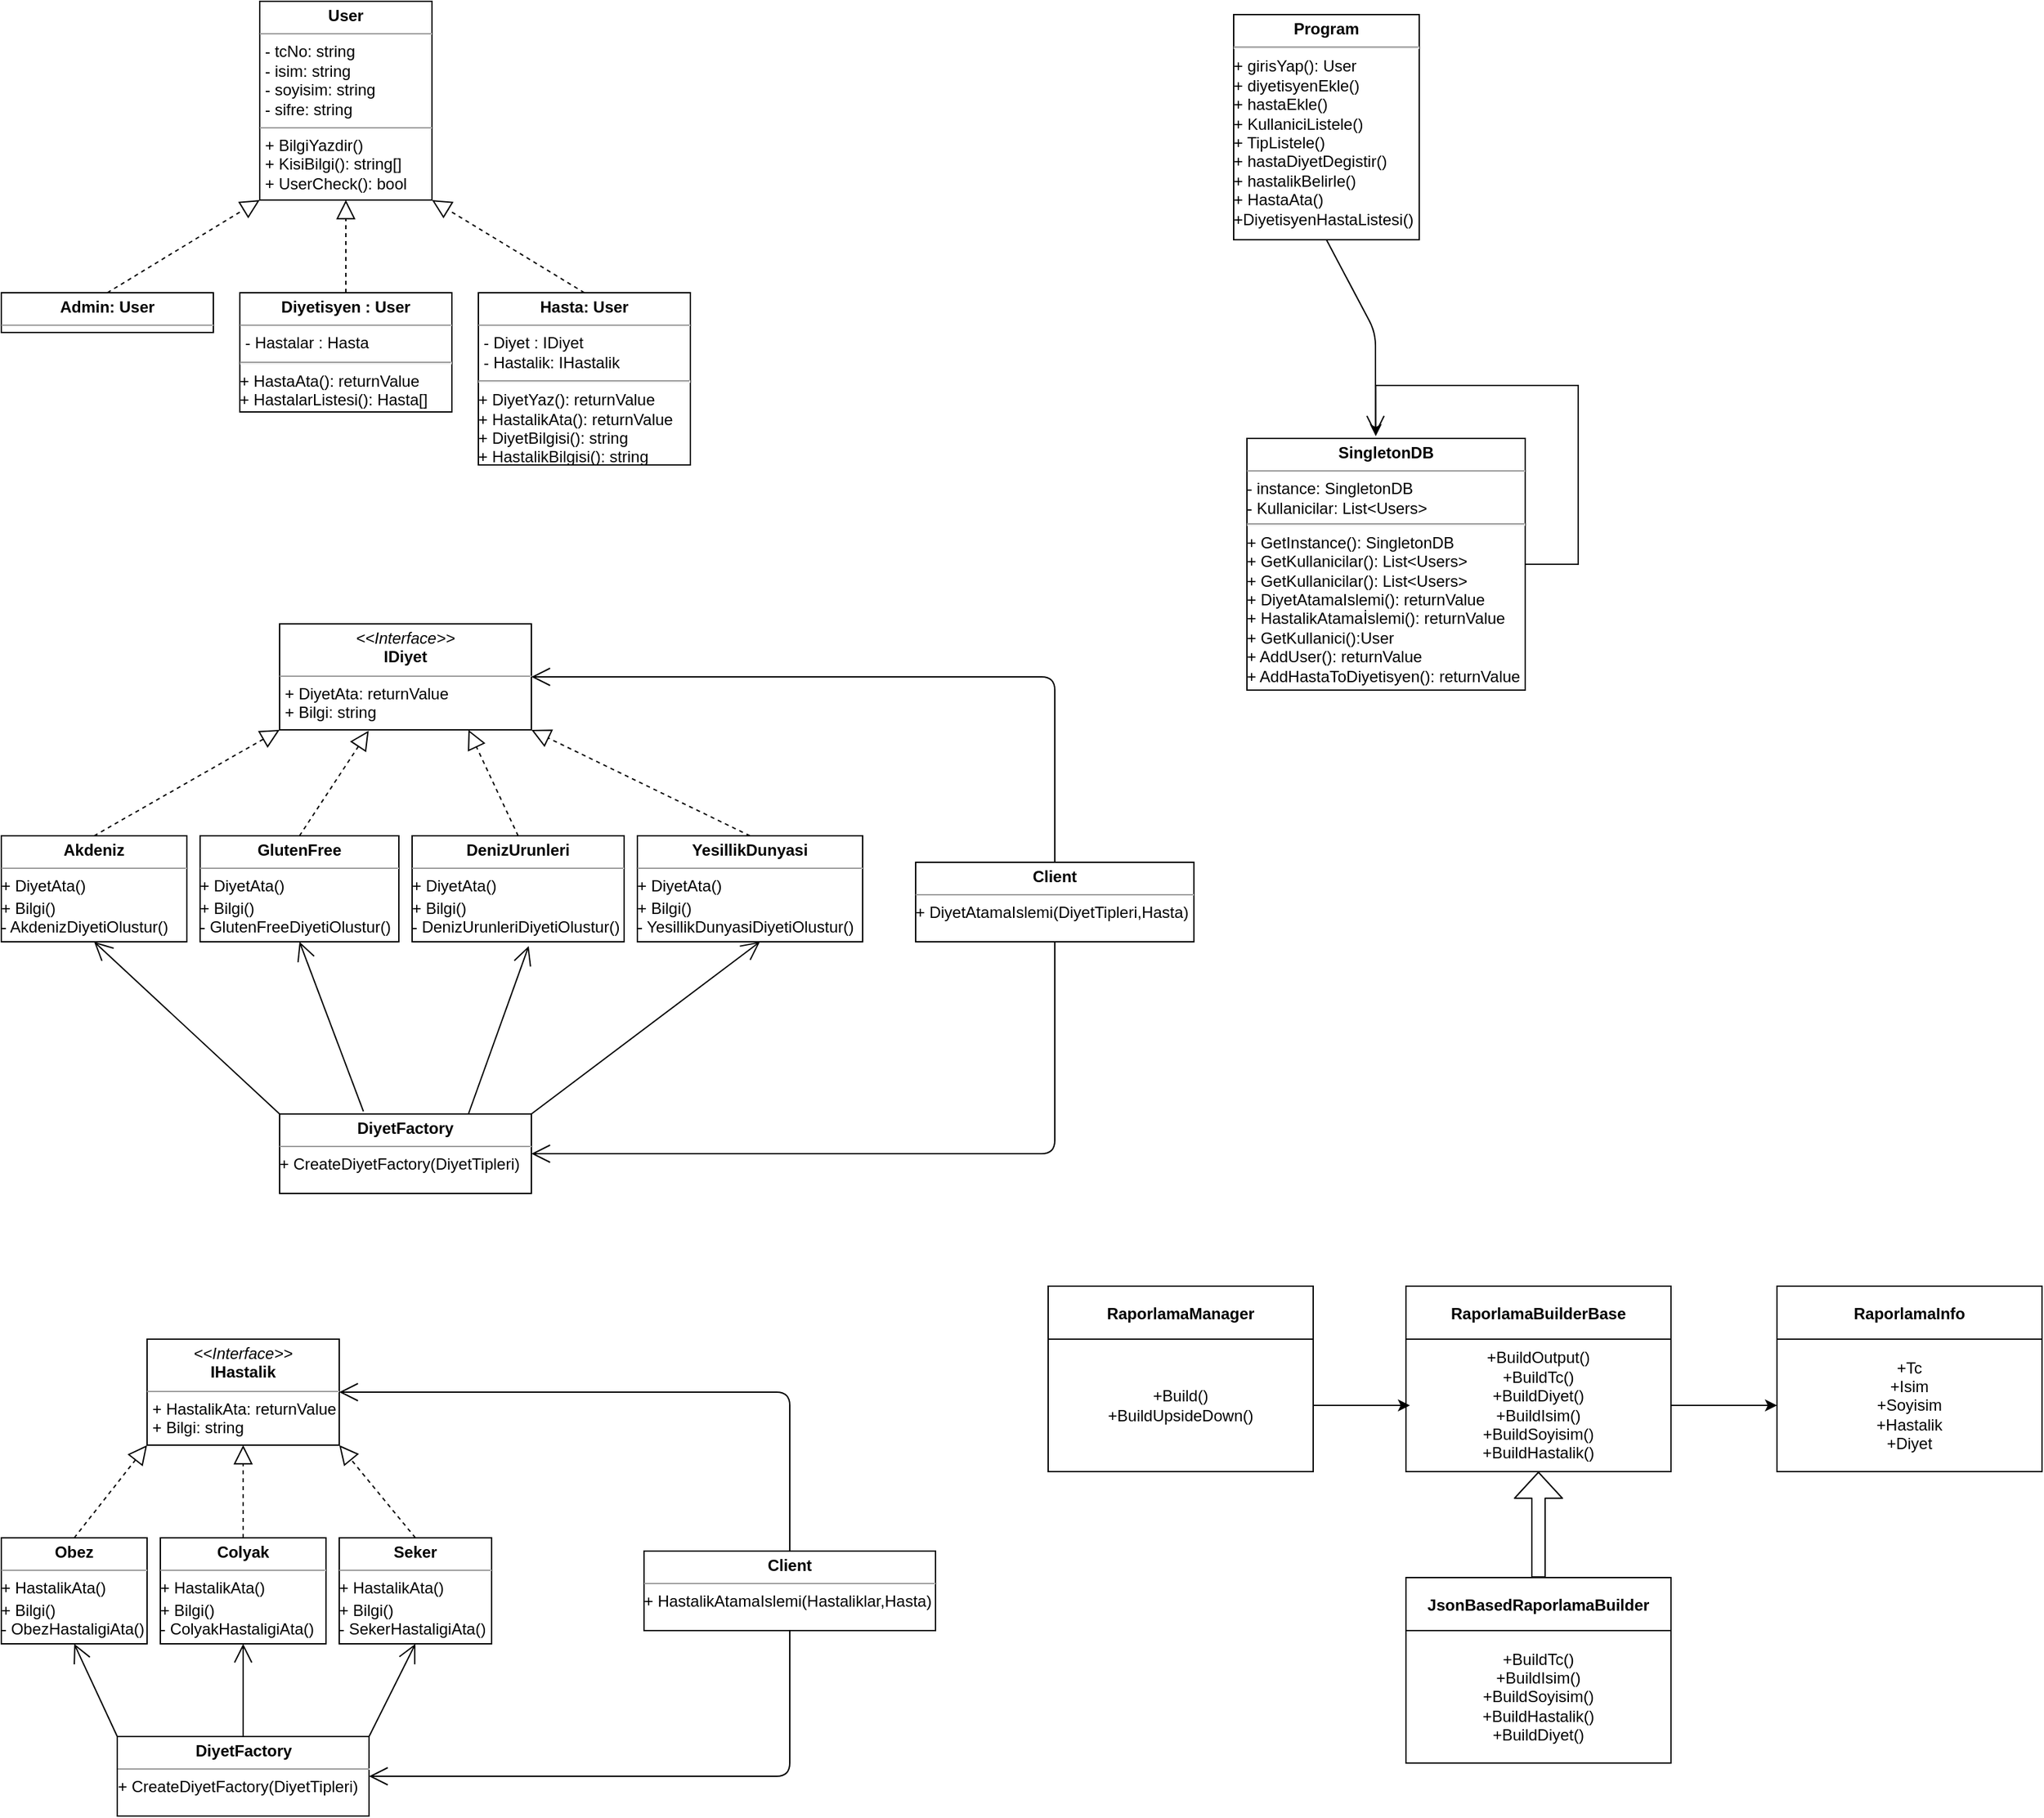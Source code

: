 <mxfile version="14.6.13" type="device"><diagram name="Page-1" id="929967ad-93f9-6ef4-fab6-5d389245f69c"><mxGraphModel dx="2370" dy="1370" grid="1" gridSize="10" guides="1" tooltips="1" connect="1" arrows="1" fold="1" page="1" pageScale="1.5" pageWidth="1169" pageHeight="826" background="none" math="0" shadow="0"><root><mxCell id="0" style=";html=1;"/><mxCell id="1" style=";html=1;" parent="0"/><mxCell id="cmDqE81r5rBGS5eHhXOC-22" value="&lt;p style=&quot;margin: 0px ; margin-top: 4px ; text-align: center&quot;&gt;&lt;span style=&quot;font-weight: 700 ; text-align: left&quot;&gt;Admin: User&lt;/span&gt;&lt;br&gt;&lt;/p&gt;&lt;hr size=&quot;1&quot;&gt;&lt;p style=&quot;margin: 0px ; margin-left: 4px&quot;&gt;&lt;br&gt;&lt;/p&gt;" style="verticalAlign=top;align=left;overflow=fill;fontSize=12;fontFamily=Helvetica;html=1;" parent="1" vertex="1"><mxGeometry x="20" y="230" width="160" height="30" as="geometry"/></mxCell><mxCell id="cmDqE81r5rBGS5eHhXOC-23" value="&lt;p style=&quot;margin: 0px ; margin-top: 4px ; text-align: center&quot;&gt;&lt;b&gt;User&lt;/b&gt;&lt;/p&gt;&lt;hr size=&quot;1&quot;&gt;&lt;p style=&quot;margin: 0px ; margin-left: 4px&quot;&gt;- tcNo: string&lt;br&gt;- isim: string&lt;/p&gt;&lt;p style=&quot;margin: 0px ; margin-left: 4px&quot;&gt;- soyisim: string&lt;br&gt;- sifre: string&lt;/p&gt;&lt;hr size=&quot;1&quot;&gt;&lt;p style=&quot;margin: 0px ; margin-left: 4px&quot;&gt;+ BilgiYazdir()&lt;/p&gt;&lt;p style=&quot;margin: 0px ; margin-left: 4px&quot;&gt;+ KisiBilgi(): string[]&lt;/p&gt;&lt;p style=&quot;margin: 0px ; margin-left: 4px&quot;&gt;+ UserCheck(): bool&lt;/p&gt;" style="verticalAlign=top;align=left;overflow=fill;fontSize=12;fontFamily=Helvetica;html=1;" parent="1" vertex="1"><mxGeometry x="215" y="10" width="130" height="150" as="geometry"/></mxCell><mxCell id="cmDqE81r5rBGS5eHhXOC-27" value="&lt;p style=&quot;margin: 0px ; margin-top: 4px ; text-align: center&quot;&gt;&lt;span style=&quot;font-weight: 700 ; text-align: left&quot;&gt;Diyetisyen : User&lt;/span&gt;&lt;br&gt;&lt;/p&gt;&lt;hr size=&quot;1&quot;&gt;&lt;p style=&quot;margin: 0px ; margin-left: 4px&quot;&gt;- Hastalar : Hasta&lt;/p&gt;&lt;hr&gt;+ HastaAta(): returnValue&lt;br&gt;+ HastalarListesi(): Hasta[]" style="verticalAlign=top;align=left;overflow=fill;fontSize=12;fontFamily=Helvetica;html=1;" parent="1" vertex="1"><mxGeometry x="200" y="230" width="160" height="90" as="geometry"/></mxCell><mxCell id="cmDqE81r5rBGS5eHhXOC-29" value="&lt;p style=&quot;margin: 0px ; margin-top: 4px ; text-align: center&quot;&gt;&lt;span style=&quot;font-weight: 700 ; text-align: left&quot;&gt;Hasta: User&lt;/span&gt;&lt;br&gt;&lt;/p&gt;&lt;hr size=&quot;1&quot;&gt;&lt;p style=&quot;margin: 0px ; margin-left: 4px&quot;&gt;- Diyet : IDiyet&lt;/p&gt;&lt;p style=&quot;margin: 0px ; margin-left: 4px&quot;&gt;- Hastalik: IHastalik&lt;/p&gt;&lt;hr&gt;+ DiyetYaz(): returnValue&lt;br&gt;+ HastalikAta(): returnValue&lt;br&gt;+ DiyetBilgisi(): string&lt;br&gt;+ HastalikBilgisi(): string" style="verticalAlign=top;align=left;overflow=fill;fontSize=12;fontFamily=Helvetica;html=1;" parent="1" vertex="1"><mxGeometry x="380" y="230" width="160" height="130" as="geometry"/></mxCell><mxCell id="cmDqE81r5rBGS5eHhXOC-32" value="&lt;p style=&quot;margin: 0px ; margin-top: 4px ; text-align: center&quot;&gt;&lt;i&gt;&amp;lt;&amp;lt;Interface&amp;gt;&amp;gt;&lt;/i&gt;&lt;br&gt;&lt;b&gt;IDiyet&lt;/b&gt;&lt;/p&gt;&lt;hr size=&quot;1&quot;&gt;&lt;p style=&quot;margin: 0px ; margin-left: 4px&quot;&gt;+ DiyetAta: returnValue&lt;/p&gt;&lt;p style=&quot;margin: 0px ; margin-left: 4px&quot;&gt;+ Bilgi: string&lt;/p&gt;&lt;hr&gt;" style="verticalAlign=top;align=left;overflow=fill;fontSize=12;fontFamily=Helvetica;html=1;" parent="1" vertex="1"><mxGeometry x="230" y="480" width="190" height="80" as="geometry"/></mxCell><mxCell id="S2jFtaK7gUKZFkBjEnfF-1" value="&lt;p style=&quot;margin: 0px ; margin-top: 4px ; text-align: center&quot;&gt;&lt;b&gt;Akdeniz&lt;/b&gt;&lt;/p&gt;&lt;hr size=&quot;1&quot;&gt;&lt;div style=&quot;height: 2px&quot;&gt;+ DiyetAta()&lt;br&gt;&lt;/div&gt;&lt;div style=&quot;height: 2px&quot;&gt;&lt;br&gt;+ Bilgi()&lt;br&gt;- AkdenizDiyetiOlustur()&lt;/div&gt;" style="verticalAlign=top;align=left;overflow=fill;fontSize=12;fontFamily=Helvetica;html=1;" parent="1" vertex="1"><mxGeometry x="20" y="640" width="140" height="80" as="geometry"/></mxCell><mxCell id="S2jFtaK7gUKZFkBjEnfF-3" value="" style="endArrow=block;dashed=1;endFill=0;endSize=12;html=1;exitX=0.5;exitY=0;exitDx=0;exitDy=0;entryX=0;entryY=1;entryDx=0;entryDy=0;" parent="1" source="S2jFtaK7gUKZFkBjEnfF-1" target="cmDqE81r5rBGS5eHhXOC-32" edge="1"><mxGeometry width="160" relative="1" as="geometry"><mxPoint x="190" y="610" as="sourcePoint"/><mxPoint x="100" y="600" as="targetPoint"/></mxGeometry></mxCell><mxCell id="S2jFtaK7gUKZFkBjEnfF-4" value="" style="endArrow=block;dashed=1;endFill=0;endSize=12;html=1;exitX=0.5;exitY=0;exitDx=0;exitDy=0;entryX=0;entryY=1;entryDx=0;entryDy=0;" parent="1" source="cmDqE81r5rBGS5eHhXOC-22" target="cmDqE81r5rBGS5eHhXOC-23" edge="1"><mxGeometry width="160" relative="1" as="geometry"><mxPoint x="120" y="470" as="sourcePoint"/><mxPoint x="130" y="430" as="targetPoint"/></mxGeometry></mxCell><mxCell id="S2jFtaK7gUKZFkBjEnfF-5" value="" style="endArrow=block;dashed=1;endFill=0;endSize=12;html=1;exitX=0.5;exitY=0;exitDx=0;exitDy=0;entryX=0.5;entryY=1;entryDx=0;entryDy=0;" parent="1" source="cmDqE81r5rBGS5eHhXOC-27" target="cmDqE81r5rBGS5eHhXOC-23" edge="1"><mxGeometry width="160" relative="1" as="geometry"><mxPoint x="130" y="480" as="sourcePoint"/><mxPoint x="140" y="440" as="targetPoint"/></mxGeometry></mxCell><mxCell id="S2jFtaK7gUKZFkBjEnfF-6" value="" style="endArrow=block;dashed=1;endFill=0;endSize=12;html=1;exitX=0.5;exitY=0;exitDx=0;exitDy=0;entryX=1;entryY=1;entryDx=0;entryDy=0;" parent="1" source="cmDqE81r5rBGS5eHhXOC-29" target="cmDqE81r5rBGS5eHhXOC-23" edge="1"><mxGeometry width="160" relative="1" as="geometry"><mxPoint x="140" y="490" as="sourcePoint"/><mxPoint x="150" y="450" as="targetPoint"/></mxGeometry></mxCell><mxCell id="S2jFtaK7gUKZFkBjEnfF-7" value="&lt;p style=&quot;margin: 0px ; margin-top: 4px ; text-align: center&quot;&gt;&lt;b&gt;GlutenFree&lt;/b&gt;&lt;/p&gt;&lt;hr size=&quot;1&quot;&gt;&lt;div style=&quot;height: 2px&quot;&gt;+ DiyetAta()&lt;br&gt;&lt;/div&gt;&lt;div style=&quot;height: 2px&quot;&gt;&lt;br&gt;+ Bilgi()&lt;br&gt;- GlutenFreeDiyetiOlustur()&lt;/div&gt;" style="verticalAlign=top;align=left;overflow=fill;fontSize=12;fontFamily=Helvetica;html=1;" parent="1" vertex="1"><mxGeometry x="170" y="640" width="150" height="80" as="geometry"/></mxCell><mxCell id="S2jFtaK7gUKZFkBjEnfF-8" value="" style="endArrow=block;dashed=1;endFill=0;endSize=12;html=1;exitX=0.5;exitY=0;exitDx=0;exitDy=0;entryX=0.354;entryY=1.008;entryDx=0;entryDy=0;entryPerimeter=0;" parent="1" source="S2jFtaK7gUKZFkBjEnfF-7" target="cmDqE81r5rBGS5eHhXOC-32" edge="1"><mxGeometry width="160" relative="1" as="geometry"><mxPoint x="340" y="610" as="sourcePoint"/><mxPoint x="250" y="600" as="targetPoint"/></mxGeometry></mxCell><mxCell id="S2jFtaK7gUKZFkBjEnfF-9" value="&lt;p style=&quot;margin: 0px ; margin-top: 4px ; text-align: center&quot;&gt;&lt;b&gt;DenizUrunleri&lt;/b&gt;&lt;/p&gt;&lt;hr size=&quot;1&quot;&gt;&lt;div style=&quot;height: 2px&quot;&gt;+ DiyetAta()&lt;br&gt;&lt;/div&gt;&lt;div style=&quot;height: 2px&quot;&gt;&lt;br&gt;+ Bilgi()&lt;br&gt;- DenizUrunleriDiyetiOlustur()&lt;/div&gt;" style="verticalAlign=top;align=left;overflow=fill;fontSize=12;fontFamily=Helvetica;html=1;" parent="1" vertex="1"><mxGeometry x="330" y="640" width="160" height="80" as="geometry"/></mxCell><mxCell id="S2jFtaK7gUKZFkBjEnfF-10" value="" style="endArrow=block;dashed=1;endFill=0;endSize=12;html=1;exitX=0.5;exitY=0;exitDx=0;exitDy=0;entryX=0.75;entryY=1;entryDx=0;entryDy=0;" parent="1" source="S2jFtaK7gUKZFkBjEnfF-9" target="cmDqE81r5rBGS5eHhXOC-32" edge="1"><mxGeometry width="160" relative="1" as="geometry"><mxPoint x="490" y="610" as="sourcePoint"/><mxPoint x="360" y="590" as="targetPoint"/></mxGeometry></mxCell><mxCell id="S2jFtaK7gUKZFkBjEnfF-11" value="&lt;p style=&quot;margin: 0px ; margin-top: 4px ; text-align: center&quot;&gt;&lt;b&gt;YesillikDunyasi&lt;/b&gt;&lt;/p&gt;&lt;hr size=&quot;1&quot;&gt;&lt;div style=&quot;height: 2px&quot;&gt;+ DiyetAta()&lt;br&gt;&lt;/div&gt;&lt;br&gt;+ Bilgi()&lt;div style=&quot;height: 2px&quot;&gt;- YesillikDunyasiDiyetiOlustur()&lt;/div&gt;" style="verticalAlign=top;align=left;overflow=fill;fontSize=12;fontFamily=Helvetica;html=1;" parent="1" vertex="1"><mxGeometry x="500" y="640" width="170" height="80" as="geometry"/></mxCell><mxCell id="S2jFtaK7gUKZFkBjEnfF-12" value="" style="endArrow=block;dashed=1;endFill=0;endSize=12;html=1;exitX=0.5;exitY=0;exitDx=0;exitDy=0;entryX=1;entryY=1;entryDx=0;entryDy=0;" parent="1" source="S2jFtaK7gUKZFkBjEnfF-11" target="cmDqE81r5rBGS5eHhXOC-32" edge="1"><mxGeometry width="160" relative="1" as="geometry"><mxPoint x="640" y="610" as="sourcePoint"/><mxPoint x="550" y="600" as="targetPoint"/></mxGeometry></mxCell><mxCell id="S2jFtaK7gUKZFkBjEnfF-21" value="&lt;p style=&quot;margin: 0px ; margin-top: 4px ; text-align: center&quot;&gt;&lt;b&gt;DiyetFactory&lt;/b&gt;&lt;/p&gt;&lt;hr size=&quot;1&quot;&gt;&lt;div style=&quot;height: 2px&quot;&gt;+&amp;nbsp;CreateDiyetFactory(DiyetTipleri)&lt;/div&gt;" style="verticalAlign=top;align=left;overflow=fill;fontSize=12;fontFamily=Helvetica;html=1;" parent="1" vertex="1"><mxGeometry x="230" y="850" width="190" height="60" as="geometry"/></mxCell><mxCell id="S2jFtaK7gUKZFkBjEnfF-22" value="" style="endArrow=open;endFill=1;endSize=12;html=1;exitX=1;exitY=0;exitDx=0;exitDy=0;entryX=0.544;entryY=1;entryDx=0;entryDy=0;entryPerimeter=0;" parent="1" source="S2jFtaK7gUKZFkBjEnfF-21" target="S2jFtaK7gUKZFkBjEnfF-11" edge="1"><mxGeometry width="160" relative="1" as="geometry"><mxPoint x="340" y="770" as="sourcePoint"/><mxPoint x="570" y="740" as="targetPoint"/></mxGeometry></mxCell><mxCell id="S2jFtaK7gUKZFkBjEnfF-23" value="" style="endArrow=open;endFill=1;endSize=12;html=1;exitX=0.75;exitY=0;exitDx=0;exitDy=0;entryX=0.55;entryY=1.04;entryDx=0;entryDy=0;entryPerimeter=0;" parent="1" source="S2jFtaK7gUKZFkBjEnfF-21" target="S2jFtaK7gUKZFkBjEnfF-9" edge="1"><mxGeometry width="160" relative="1" as="geometry"><mxPoint x="349.63" y="856.4" as="sourcePoint"/><mxPoint x="510" y="780" as="targetPoint"/></mxGeometry></mxCell><mxCell id="S2jFtaK7gUKZFkBjEnfF-24" value="" style="endArrow=open;endFill=1;endSize=12;html=1;exitX=0.333;exitY=-0.033;exitDx=0;exitDy=0;exitPerimeter=0;entryX=0.5;entryY=1;entryDx=0;entryDy=0;" parent="1" source="S2jFtaK7gUKZFkBjEnfF-21" target="S2jFtaK7gUKZFkBjEnfF-7" edge="1"><mxGeometry width="160" relative="1" as="geometry"><mxPoint x="359.63" y="866.4" as="sourcePoint"/><mxPoint x="520" y="790" as="targetPoint"/></mxGeometry></mxCell><mxCell id="S2jFtaK7gUKZFkBjEnfF-25" value="" style="endArrow=open;endFill=1;endSize=12;html=1;exitX=0;exitY=0;exitDx=0;exitDy=0;entryX=0.5;entryY=1;entryDx=0;entryDy=0;" parent="1" source="S2jFtaK7gUKZFkBjEnfF-21" target="S2jFtaK7gUKZFkBjEnfF-1" edge="1"><mxGeometry width="160" relative="1" as="geometry"><mxPoint x="369.63" y="876.4" as="sourcePoint"/><mxPoint x="530" y="800" as="targetPoint"/></mxGeometry></mxCell><mxCell id="S2jFtaK7gUKZFkBjEnfF-26" value="&lt;p style=&quot;margin: 0px ; margin-top: 4px ; text-align: center&quot;&gt;&lt;b&gt;Client&lt;/b&gt;&lt;/p&gt;&lt;hr size=&quot;1&quot;&gt;&lt;div style=&quot;height: 2px&quot;&gt;+ DiyetAtamaIslemi(DiyetTipleri,Hasta)&lt;/div&gt;" style="verticalAlign=top;align=left;overflow=fill;fontSize=12;fontFamily=Helvetica;html=1;" parent="1" vertex="1"><mxGeometry x="710" y="660" width="210" height="60" as="geometry"/></mxCell><mxCell id="S2jFtaK7gUKZFkBjEnfF-27" value="" style="endArrow=open;endFill=1;endSize=12;html=1;exitX=0.5;exitY=1;exitDx=0;exitDy=0;entryX=1;entryY=0.5;entryDx=0;entryDy=0;" parent="1" source="S2jFtaK7gUKZFkBjEnfF-26" target="S2jFtaK7gUKZFkBjEnfF-21" edge="1"><mxGeometry width="160" relative="1" as="geometry"><mxPoint x="240" y="860" as="sourcePoint"/><mxPoint x="430" y="880" as="targetPoint"/><Array as="points"><mxPoint x="815" y="880"/></Array></mxGeometry></mxCell><mxCell id="S2jFtaK7gUKZFkBjEnfF-28" value="" style="endArrow=open;endFill=1;endSize=12;html=1;entryX=1;entryY=0.5;entryDx=0;entryDy=0;exitX=0.5;exitY=0;exitDx=0;exitDy=0;" parent="1" source="S2jFtaK7gUKZFkBjEnfF-26" target="cmDqE81r5rBGS5eHhXOC-32" edge="1"><mxGeometry width="160" relative="1" as="geometry"><mxPoint x="430" y="660" as="sourcePoint"/><mxPoint x="590" y="660" as="targetPoint"/><Array as="points"><mxPoint x="815" y="520"/></Array></mxGeometry></mxCell><mxCell id="-b93ThK0uO-nIYH5hj7f-1" value="&lt;p style=&quot;margin: 0px ; margin-top: 4px ; text-align: center&quot;&gt;&lt;i&gt;&amp;lt;&amp;lt;Interface&amp;gt;&amp;gt;&lt;/i&gt;&lt;br&gt;&lt;b&gt;IHastalik&lt;/b&gt;&lt;/p&gt;&lt;hr size=&quot;1&quot;&gt;&lt;p style=&quot;margin: 0px ; margin-left: 4px&quot;&gt;+ HastalikAta: returnValue&lt;/p&gt;&lt;p style=&quot;margin: 0px ; margin-left: 4px&quot;&gt;+ Bilgi: string&lt;/p&gt;&lt;hr&gt;" style="verticalAlign=top;align=left;overflow=fill;fontSize=12;fontFamily=Helvetica;html=1;" parent="1" vertex="1"><mxGeometry x="130" y="1020" width="145" height="80" as="geometry"/></mxCell><mxCell id="-b93ThK0uO-nIYH5hj7f-3" value="&lt;p style=&quot;margin: 0px ; margin-top: 4px ; text-align: center&quot;&gt;&lt;b&gt;Obez&lt;/b&gt;&lt;/p&gt;&lt;hr size=&quot;1&quot;&gt;&lt;div style=&quot;height: 2px&quot;&gt;+ HastalikAta()&lt;br&gt;&lt;/div&gt;&lt;div style=&quot;height: 2px&quot;&gt;&lt;br&gt;+ Bilgi()&lt;br&gt;- ObezHastaligiAta()&lt;/div&gt;" style="verticalAlign=top;align=left;overflow=fill;fontSize=12;fontFamily=Helvetica;html=1;" parent="1" vertex="1"><mxGeometry x="20" y="1170" width="110" height="80" as="geometry"/></mxCell><mxCell id="-b93ThK0uO-nIYH5hj7f-4" value="" style="endArrow=block;dashed=1;endFill=0;endSize=12;html=1;exitX=0.5;exitY=0;exitDx=0;exitDy=0;entryX=0;entryY=1;entryDx=0;entryDy=0;" parent="1" source="-b93ThK0uO-nIYH5hj7f-3" target="-b93ThK0uO-nIYH5hj7f-1" edge="1"><mxGeometry width="160" relative="1" as="geometry"><mxPoint x="145" y="1140" as="sourcePoint"/><mxPoint x="55" y="1130" as="targetPoint"/></mxGeometry></mxCell><mxCell id="-b93ThK0uO-nIYH5hj7f-6" value="" style="endArrow=block;dashed=1;endFill=0;endSize=12;html=1;entryX=0.5;entryY=1;entryDx=0;entryDy=0;exitX=0.5;exitY=0;exitDx=0;exitDy=0;" parent="1" source="-b93ThK0uO-nIYH5hj7f-17" target="-b93ThK0uO-nIYH5hj7f-1" edge="1"><mxGeometry width="160" relative="1" as="geometry"><mxPoint x="225" y="1160" as="sourcePoint"/><mxPoint x="165" y="1120" as="targetPoint"/></mxGeometry></mxCell><mxCell id="-b93ThK0uO-nIYH5hj7f-8" value="" style="endArrow=block;dashed=1;endFill=0;endSize=12;html=1;entryX=1;entryY=1;entryDx=0;entryDy=0;exitX=0.5;exitY=0;exitDx=0;exitDy=0;" parent="1" source="-b93ThK0uO-nIYH5hj7f-18" target="-b93ThK0uO-nIYH5hj7f-1" edge="1"><mxGeometry width="160" relative="1" as="geometry"><mxPoint x="365" y="1140" as="sourcePoint"/><mxPoint x="355" y="1130" as="targetPoint"/></mxGeometry></mxCell><mxCell id="-b93ThK0uO-nIYH5hj7f-9" value="&lt;p style=&quot;margin: 0px ; margin-top: 4px ; text-align: center&quot;&gt;&lt;b&gt;DiyetFactory&lt;/b&gt;&lt;/p&gt;&lt;hr size=&quot;1&quot;&gt;&lt;div style=&quot;height: 2px&quot;&gt;+&amp;nbsp;CreateDiyetFactory(DiyetTipleri)&lt;/div&gt;" style="verticalAlign=top;align=left;overflow=fill;fontSize=12;fontFamily=Helvetica;html=1;" parent="1" vertex="1"><mxGeometry x="107.5" y="1320" width="190" height="60" as="geometry"/></mxCell><mxCell id="-b93ThK0uO-nIYH5hj7f-10" value="" style="endArrow=open;endFill=1;endSize=12;html=1;exitX=1;exitY=0;exitDx=0;exitDy=0;entryX=0.5;entryY=1;entryDx=0;entryDy=0;" parent="1" source="-b93ThK0uO-nIYH5hj7f-9" target="-b93ThK0uO-nIYH5hj7f-18" edge="1"><mxGeometry width="160" relative="1" as="geometry"><mxPoint x="145" y="1300" as="sourcePoint"/><mxPoint x="390" y="1280" as="targetPoint"/></mxGeometry></mxCell><mxCell id="-b93ThK0uO-nIYH5hj7f-11" value="" style="endArrow=open;endFill=1;endSize=12;html=1;exitX=0.5;exitY=0;exitDx=0;exitDy=0;entryX=0.5;entryY=1;entryDx=0;entryDy=0;" parent="1" source="-b93ThK0uO-nIYH5hj7f-9" target="-b93ThK0uO-nIYH5hj7f-17" edge="1"><mxGeometry width="160" relative="1" as="geometry"><mxPoint x="154.63" y="1386.4" as="sourcePoint"/><mxPoint x="205" y="1290" as="targetPoint"/></mxGeometry></mxCell><mxCell id="-b93ThK0uO-nIYH5hj7f-12" value="" style="endArrow=open;endFill=1;endSize=12;html=1;exitX=0;exitY=0;exitDx=0;exitDy=0;entryX=0.5;entryY=1;entryDx=0;entryDy=0;" parent="1" source="-b93ThK0uO-nIYH5hj7f-9" target="-b93ThK0uO-nIYH5hj7f-3" edge="1"><mxGeometry width="160" relative="1" as="geometry"><mxPoint x="164.63" y="1396.4" as="sourcePoint"/><mxPoint x="65" y="1290" as="targetPoint"/></mxGeometry></mxCell><mxCell id="-b93ThK0uO-nIYH5hj7f-14" value="&lt;p style=&quot;margin: 0px ; margin-top: 4px ; text-align: center&quot;&gt;&lt;b&gt;Client&lt;/b&gt;&lt;/p&gt;&lt;hr size=&quot;1&quot;&gt;&lt;div style=&quot;height: 2px&quot;&gt;+ HastalikAtamaIslemi(Hastaliklar,Hasta)&lt;/div&gt;" style="verticalAlign=top;align=left;overflow=fill;fontSize=12;fontFamily=Helvetica;html=1;" parent="1" vertex="1"><mxGeometry x="505" y="1180" width="220" height="60" as="geometry"/></mxCell><mxCell id="-b93ThK0uO-nIYH5hj7f-15" value="" style="endArrow=open;endFill=1;endSize=12;html=1;exitX=0.5;exitY=1;exitDx=0;exitDy=0;entryX=1;entryY=0.5;entryDx=0;entryDy=0;" parent="1" source="-b93ThK0uO-nIYH5hj7f-14" target="-b93ThK0uO-nIYH5hj7f-9" edge="1"><mxGeometry width="160" relative="1" as="geometry"><mxPoint x="45" y="1390" as="sourcePoint"/><mxPoint x="235" y="1410" as="targetPoint"/><Array as="points"><mxPoint x="615" y="1350"/></Array></mxGeometry></mxCell><mxCell id="-b93ThK0uO-nIYH5hj7f-16" value="" style="endArrow=open;endFill=1;endSize=12;html=1;entryX=1;entryY=0.5;entryDx=0;entryDy=0;exitX=0.5;exitY=0;exitDx=0;exitDy=0;" parent="1" source="-b93ThK0uO-nIYH5hj7f-14" target="-b93ThK0uO-nIYH5hj7f-1" edge="1"><mxGeometry width="160" relative="1" as="geometry"><mxPoint x="235" y="1190" as="sourcePoint"/><mxPoint x="395" y="1190" as="targetPoint"/><Array as="points"><mxPoint x="615" y="1060"/></Array></mxGeometry></mxCell><mxCell id="-b93ThK0uO-nIYH5hj7f-17" value="&lt;p style=&quot;margin: 0px ; margin-top: 4px ; text-align: center&quot;&gt;&lt;b&gt;Colyak&lt;/b&gt;&lt;/p&gt;&lt;hr size=&quot;1&quot;&gt;&lt;div style=&quot;height: 2px&quot;&gt;+ HastalikAta()&lt;br&gt;&lt;/div&gt;&lt;div style=&quot;height: 2px&quot;&gt;&lt;br&gt;+ Bilgi()&lt;br&gt;- ColyakHastaligiAta()&lt;/div&gt;" style="verticalAlign=top;align=left;overflow=fill;fontSize=12;fontFamily=Helvetica;html=1;" parent="1" vertex="1"><mxGeometry x="140" y="1170" width="125" height="80" as="geometry"/></mxCell><mxCell id="-b93ThK0uO-nIYH5hj7f-18" value="&lt;p style=&quot;margin: 0px ; margin-top: 4px ; text-align: center&quot;&gt;&lt;b&gt;Seker&lt;/b&gt;&lt;/p&gt;&lt;hr size=&quot;1&quot;&gt;&lt;div style=&quot;height: 2px&quot;&gt;+ HastalikAta()&lt;br&gt;&lt;/div&gt;&lt;div style=&quot;height: 2px&quot;&gt;&lt;br&gt;+ Bilgi()&lt;br&gt;- Seker&lt;span&gt;HastaligiAta()&lt;/span&gt;&lt;/div&gt;" style="verticalAlign=top;align=left;overflow=fill;fontSize=12;fontFamily=Helvetica;html=1;" parent="1" vertex="1"><mxGeometry x="275" y="1170" width="115" height="80" as="geometry"/></mxCell><mxCell id="-b93ThK0uO-nIYH5hj7f-22" style="edgeStyle=orthogonalEdgeStyle;rounded=0;orthogonalLoop=1;jettySize=auto;html=1;entryX=0.463;entryY=-0.009;entryDx=0;entryDy=0;entryPerimeter=0;" parent="1" source="-b93ThK0uO-nIYH5hj7f-21" target="-b93ThK0uO-nIYH5hj7f-21" edge="1"><mxGeometry relative="1" as="geometry"><mxPoint x="1120" y="270" as="targetPoint"/><Array as="points"><mxPoint x="1210" y="435"/><mxPoint x="1210" y="300"/><mxPoint x="1057" y="300"/></Array></mxGeometry></mxCell><mxCell id="-b93ThK0uO-nIYH5hj7f-21" value="&lt;p style=&quot;margin: 0px ; margin-top: 4px ; text-align: center&quot;&gt;&lt;b&gt;SingletonDB&lt;/b&gt;&lt;/p&gt;&lt;hr size=&quot;1&quot;&gt;&lt;div style=&quot;height: 2px&quot;&gt;- instance: SingletonDB&lt;br&gt;- Kullanicilar: List&amp;lt;Users&amp;gt;&lt;/div&gt;&lt;div style=&quot;height: 2px&quot;&gt;&lt;br&gt;&lt;/div&gt;&lt;div style=&quot;height: 2px&quot;&gt;&lt;br&gt;&lt;/div&gt;&lt;div style=&quot;height: 2px&quot;&gt;&lt;br&gt;&lt;/div&gt;&lt;div style=&quot;height: 2px&quot;&gt;&lt;br&gt;&lt;/div&gt;&lt;div style=&quot;height: 2px&quot;&gt;&lt;br&gt;&lt;/div&gt;&lt;br&gt;&lt;hr&gt;+ GetInstance(): SingletonDB&lt;br&gt;+ GetKullanicilar(): List&amp;lt;Users&amp;gt;&lt;br&gt;+ GetKullanicilar(): List&amp;lt;Users&amp;gt;&lt;br&gt;+ DiyetAtamaIslemi(): returnValue&lt;br&gt;+ HastalikAtamaİslemi(): returnValue&lt;br&gt;+ GetKullanici():User&lt;br&gt;+ AddUser(): returnValue&lt;br&gt;+ AddHastaToDiyetisyen(): returnValue" style="verticalAlign=top;align=left;overflow=fill;fontSize=12;fontFamily=Helvetica;html=1;" parent="1" vertex="1"><mxGeometry x="960" y="340" width="210" height="190" as="geometry"/></mxCell><mxCell id="-b93ThK0uO-nIYH5hj7f-23" value="&lt;p style=&quot;margin: 0px ; margin-top: 4px ; text-align: center&quot;&gt;&lt;b&gt;Program&lt;/b&gt;&lt;/p&gt;&lt;hr&gt;+ girisYap(): User&lt;br&gt;+ diyetisyenEkle()&lt;br&gt;+ hastaEkle()&lt;br&gt;+ KullaniciListele()&lt;br&gt;+ TipListele()&lt;br&gt;+ hastaDiyetDegistir()&lt;br&gt;+ hastalikBelirle()&lt;br&gt;+ HastaAta()&lt;br&gt;+DiyetisyenHastaListesi()" style="verticalAlign=top;align=left;overflow=fill;fontSize=12;fontFamily=Helvetica;html=1;" parent="1" vertex="1"><mxGeometry x="950" y="20" width="140" height="170" as="geometry"/></mxCell><mxCell id="-b93ThK0uO-nIYH5hj7f-25" value="" style="endArrow=open;endFill=1;endSize=12;html=1;exitX=0.5;exitY=1;exitDx=0;exitDy=0;entryX=0.462;entryY=-0.015;entryDx=0;entryDy=0;entryPerimeter=0;" parent="1" source="-b93ThK0uO-nIYH5hj7f-23" target="-b93ThK0uO-nIYH5hj7f-21" edge="1"><mxGeometry width="160" relative="1" as="geometry"><mxPoint x="950" y="370" as="sourcePoint"/><mxPoint x="1110" y="370" as="targetPoint"/><Array as="points"><mxPoint x="1057" y="260"/></Array></mxGeometry></mxCell><mxCell id="JhHdHrn16Sfph78lb6vj-2" value="RaporlamaManager" style="swimlane;startSize=40;" vertex="1" parent="1"><mxGeometry x="810" y="980" width="200" height="140" as="geometry"/></mxCell><mxCell id="JhHdHrn16Sfph78lb6vj-4" value="+Build()&lt;br&gt;+BuildUpsideDown()" style="rounded=0;whiteSpace=wrap;html=1;" vertex="1" parent="JhHdHrn16Sfph78lb6vj-2"><mxGeometry y="40" width="200" height="100" as="geometry"/></mxCell><mxCell id="JhHdHrn16Sfph78lb6vj-5" value="RaporlamaInfo" style="swimlane;startSize=40;" vertex="1" parent="1"><mxGeometry x="1360" y="980" width="200" height="140" as="geometry"/></mxCell><mxCell id="JhHdHrn16Sfph78lb6vj-6" value="+Tc&lt;br&gt;+Isim&lt;br&gt;+Soyisim&lt;br&gt;+Hastalik&lt;br&gt;+Diyet" style="rounded=0;whiteSpace=wrap;html=1;" vertex="1" parent="JhHdHrn16Sfph78lb6vj-5"><mxGeometry y="40" width="200" height="100" as="geometry"/></mxCell><mxCell id="JhHdHrn16Sfph78lb6vj-7" value="JsonBasedRaporlamaBuilder" style="swimlane;startSize=40;" vertex="1" parent="1"><mxGeometry x="1080" y="1200" width="200" height="140" as="geometry"/></mxCell><mxCell id="JhHdHrn16Sfph78lb6vj-8" value="+BuildTc()&lt;br&gt;+BuildIsim()&lt;br&gt;+BuildSoyisim()&lt;br&gt;+BuildHastalik()&lt;br&gt;+BuildDiyet()" style="rounded=0;whiteSpace=wrap;html=1;" vertex="1" parent="JhHdHrn16Sfph78lb6vj-7"><mxGeometry y="40" width="200" height="100" as="geometry"/></mxCell><mxCell id="JhHdHrn16Sfph78lb6vj-9" value="RaporlamaBuilderBase" style="swimlane;startSize=40;" vertex="1" parent="1"><mxGeometry x="1080" y="980" width="200" height="140" as="geometry"/></mxCell><mxCell id="JhHdHrn16Sfph78lb6vj-10" value="+BuildOutput()&lt;br&gt;+BuildTc()&lt;br&gt;+BuildDiyet()&lt;br&gt;+BuildIsim()&lt;br&gt;+BuildSoyisim()&lt;br&gt;+BuildHastalik()" style="rounded=0;whiteSpace=wrap;html=1;" vertex="1" parent="JhHdHrn16Sfph78lb6vj-9"><mxGeometry y="40" width="200" height="100" as="geometry"/></mxCell><mxCell id="JhHdHrn16Sfph78lb6vj-11" style="edgeStyle=orthogonalEdgeStyle;rounded=0;orthogonalLoop=1;jettySize=auto;html=1;" edge="1" parent="1" source="JhHdHrn16Sfph78lb6vj-4"><mxGeometry relative="1" as="geometry"><mxPoint x="1083" y="1070" as="targetPoint"/></mxGeometry></mxCell><mxCell id="JhHdHrn16Sfph78lb6vj-12" style="edgeStyle=orthogonalEdgeStyle;rounded=0;orthogonalLoop=1;jettySize=auto;html=1;entryX=0;entryY=0.5;entryDx=0;entryDy=0;" edge="1" parent="1" source="JhHdHrn16Sfph78lb6vj-10" target="JhHdHrn16Sfph78lb6vj-6"><mxGeometry relative="1" as="geometry"/></mxCell><mxCell id="JhHdHrn16Sfph78lb6vj-14" value="" style="shape=flexArrow;endArrow=classic;html=1;endWidth=25.14;endSize=6.204;" edge="1" parent="1"><mxGeometry width="50" height="50" relative="1" as="geometry"><mxPoint x="1180" y="1200" as="sourcePoint"/><mxPoint x="1180" y="1120" as="targetPoint"/></mxGeometry></mxCell></root></mxGraphModel></diagram></mxfile>